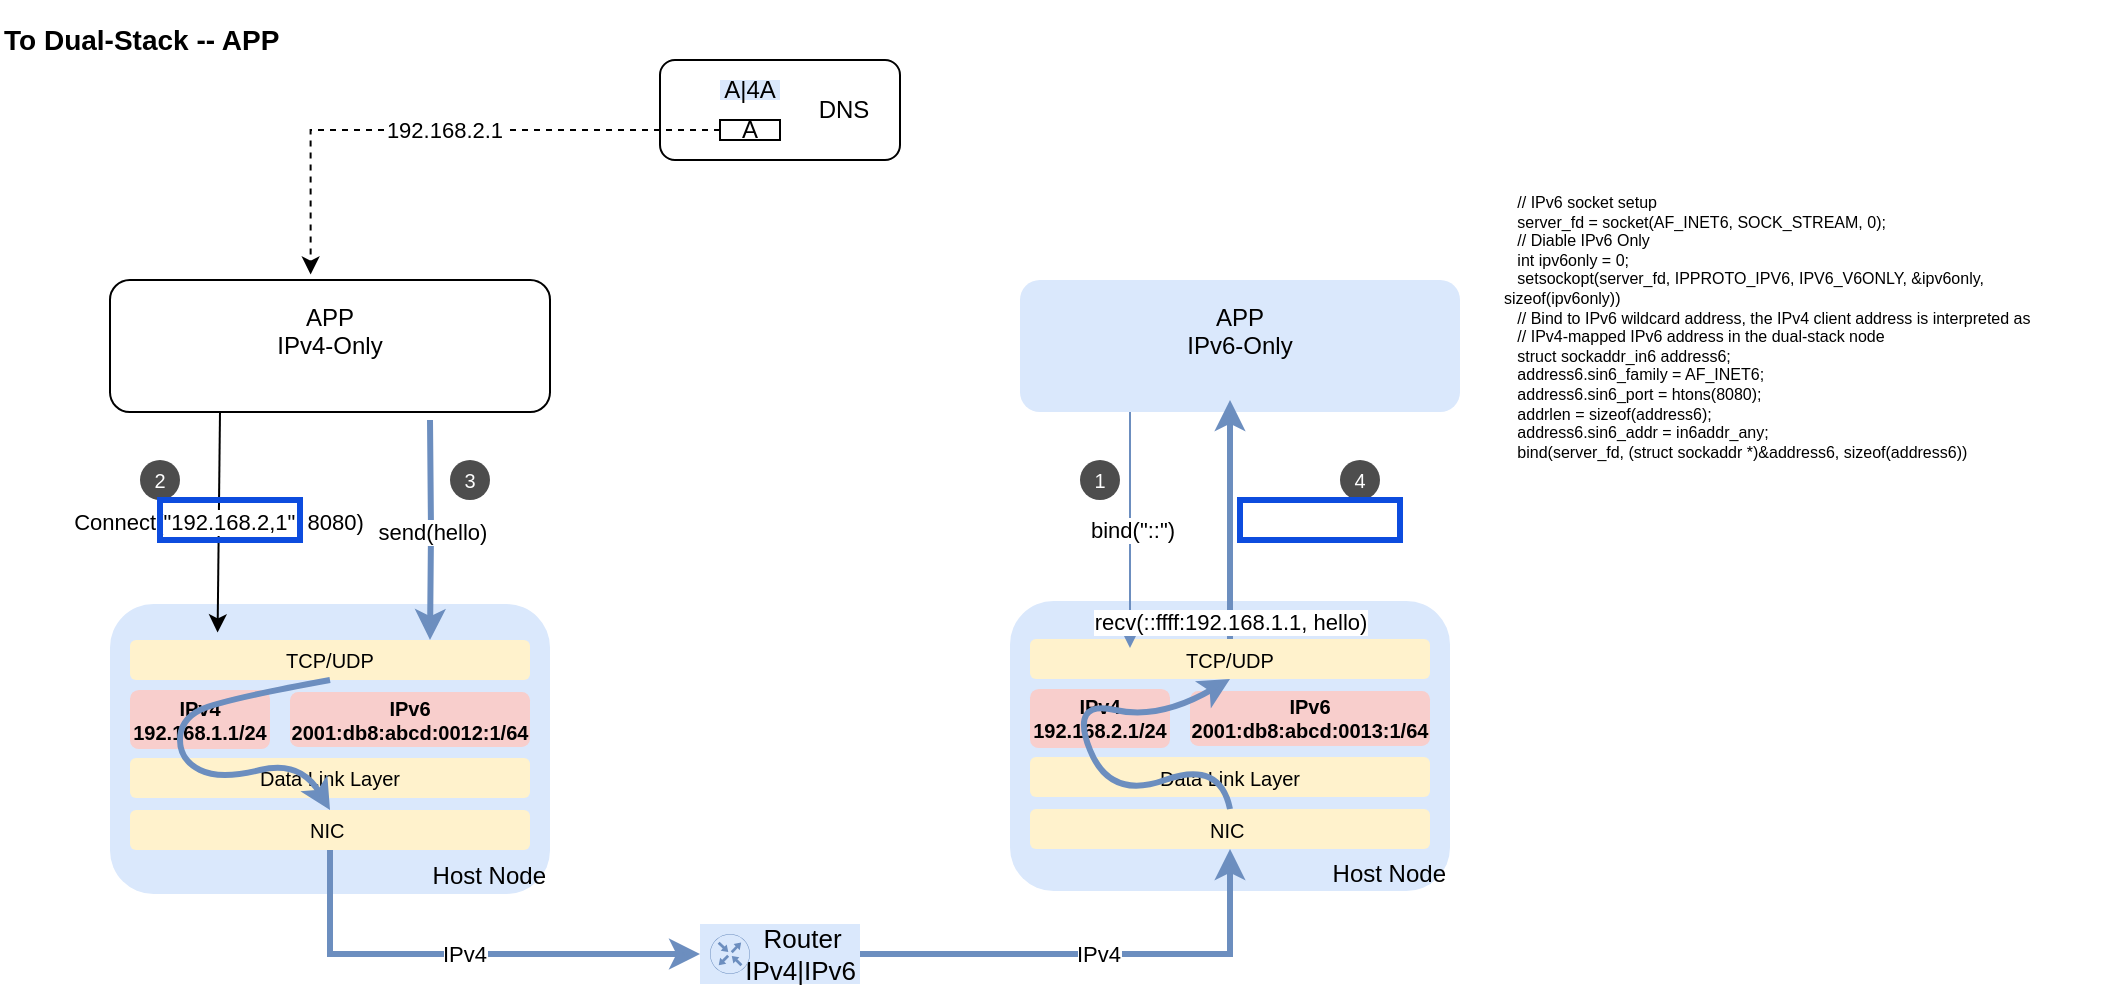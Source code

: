 <mxfile version="24.2.5" type="github">
  <diagram name="Page-1" id="xjiAPtrzyKvg3kKw2uAh">
    <mxGraphModel dx="2440" dy="560" grid="1" gridSize="10" guides="1" tooltips="1" connect="1" arrows="1" fold="1" page="1" pageScale="1" pageWidth="850" pageHeight="450" math="0" shadow="0">
      <root>
        <mxCell id="0" />
        <mxCell id="1" parent="0" />
        <mxCell id="b_SJug2i7i0UwpOHzamp-20" value="To Dual-Stack -- APP" style="rounded=0;whiteSpace=wrap;html=1;align=left;fontSize=14;strokeColor=none;labelBorderColor=none;fontStyle=1;fillColor=none;" vertex="1" parent="1">
          <mxGeometry x="-40" y="460" width="245" height="40" as="geometry" />
        </mxCell>
        <mxCell id="b_SJug2i7i0UwpOHzamp-3" value="Host Node" style="whiteSpace=wrap;html=1;rounded=1;fillColor=#dae8fc;strokeColor=none;verticalAlign=bottom;align=right;" vertex="1" parent="1">
          <mxGeometry x="15" y="762" width="220" height="145" as="geometry" />
        </mxCell>
        <mxCell id="b_SJug2i7i0UwpOHzamp-48" value="" style="group" vertex="1" connectable="0" parent="1">
          <mxGeometry x="25" y="780" width="210" height="120" as="geometry" />
        </mxCell>
        <mxCell id="b_SJug2i7i0UwpOHzamp-22" value="&lt;div style=&quot;&quot;&gt;&lt;span style=&quot;background-color: initial;&quot;&gt;NIC&amp;nbsp;&lt;/span&gt;&lt;/div&gt;" style="rounded=1;whiteSpace=wrap;html=1;fontSize=10;strokeWidth=1;strokeColor=none;fillColor=#fff2cc;align=center;" vertex="1" parent="b_SJug2i7i0UwpOHzamp-48">
          <mxGeometry y="85" width="200" height="20" as="geometry" />
        </mxCell>
        <mxCell id="b_SJug2i7i0UwpOHzamp-24" value="IPv6&lt;div&gt;&lt;div&gt;2001:db8:abcd:0012:1/64&lt;/div&gt;&lt;/div&gt;" style="rounded=1;whiteSpace=wrap;html=1;fontSize=10;strokeWidth=1;strokeColor=none;fillColor=#f8cecc;fontStyle=1" vertex="1" parent="b_SJug2i7i0UwpOHzamp-48">
          <mxGeometry x="80" y="26" width="120" height="27.5" as="geometry" />
        </mxCell>
        <mxCell id="b_SJug2i7i0UwpOHzamp-43" value="Data Link Layer" style="rounded=1;whiteSpace=wrap;html=1;fontSize=10;strokeWidth=1;strokeColor=none;fillColor=#fff2cc;align=center;" vertex="1" parent="b_SJug2i7i0UwpOHzamp-48">
          <mxGeometry y="59" width="200" height="20" as="geometry" />
        </mxCell>
        <mxCell id="b_SJug2i7i0UwpOHzamp-46" value="IPv4&lt;div&gt;192.168.1.1/24&lt;/div&gt;" style="rounded=1;whiteSpace=wrap;html=1;fontSize=10;strokeWidth=1;strokeColor=none;fillColor=#f8cecc;fontStyle=1" vertex="1" parent="b_SJug2i7i0UwpOHzamp-48">
          <mxGeometry y="25" width="70" height="29.5" as="geometry" />
        </mxCell>
        <mxCell id="b_SJug2i7i0UwpOHzamp-47" value="TCP/UDP" style="rounded=1;whiteSpace=wrap;html=1;fontSize=10;strokeWidth=1;strokeColor=none;fillColor=#fff2cc;align=center;" vertex="1" parent="b_SJug2i7i0UwpOHzamp-48">
          <mxGeometry width="200" height="20" as="geometry" />
        </mxCell>
        <mxCell id="b_SJug2i7i0UwpOHzamp-78" value="" style="curved=1;endArrow=classic;html=1;rounded=0;strokeWidth=3;exitX=0.5;exitY=1;exitDx=0;exitDy=0;strokeColor=#6c8ebf;entryX=0.5;entryY=0;entryDx=0;entryDy=0;" edge="1" parent="b_SJug2i7i0UwpOHzamp-48" source="b_SJug2i7i0UwpOHzamp-47" target="b_SJug2i7i0UwpOHzamp-22">
          <mxGeometry width="50" height="50" relative="1" as="geometry">
            <mxPoint x="275" y="75" as="sourcePoint" />
            <mxPoint x="275" y="10" as="targetPoint" />
            <Array as="points">
              <mxPoint x="45" y="30" />
              <mxPoint x="25" y="40" />
              <mxPoint x="25" y="60" />
              <mxPoint x="45" y="70" />
              <mxPoint x="85" y="60" />
            </Array>
          </mxGeometry>
        </mxCell>
        <mxCell id="b_SJug2i7i0UwpOHzamp-49" value="Host Node" style="whiteSpace=wrap;html=1;rounded=1;fillColor=#dae8fc;strokeColor=none;verticalAlign=bottom;align=right;" vertex="1" parent="1">
          <mxGeometry x="465" y="760.5" width="220" height="145" as="geometry" />
        </mxCell>
        <mxCell id="b_SJug2i7i0UwpOHzamp-50" value="" style="group" vertex="1" connectable="0" parent="1">
          <mxGeometry x="475" y="779.5" width="210" height="120" as="geometry" />
        </mxCell>
        <mxCell id="b_SJug2i7i0UwpOHzamp-51" value="&lt;div style=&quot;&quot;&gt;&lt;span style=&quot;background-color: initial;&quot;&gt;NIC&amp;nbsp;&lt;/span&gt;&lt;/div&gt;" style="rounded=1;whiteSpace=wrap;html=1;fontSize=10;strokeWidth=1;strokeColor=none;fillColor=#fff2cc;align=center;" vertex="1" parent="b_SJug2i7i0UwpOHzamp-50">
          <mxGeometry y="85" width="200" height="20" as="geometry" />
        </mxCell>
        <mxCell id="b_SJug2i7i0UwpOHzamp-52" value="IPv6&lt;div&gt;&lt;div&gt;2001:db8:abcd:0013:1/64&lt;/div&gt;&lt;/div&gt;" style="rounded=1;whiteSpace=wrap;html=1;fontSize=10;strokeWidth=1;strokeColor=none;fillColor=#f8cecc;fontStyle=1" vertex="1" parent="b_SJug2i7i0UwpOHzamp-50">
          <mxGeometry x="80" y="26" width="120" height="27.5" as="geometry" />
        </mxCell>
        <mxCell id="b_SJug2i7i0UwpOHzamp-53" value="Data Link Layer" style="rounded=1;whiteSpace=wrap;html=1;fontSize=10;strokeWidth=1;strokeColor=none;fillColor=#fff2cc;align=center;" vertex="1" parent="b_SJug2i7i0UwpOHzamp-50">
          <mxGeometry y="59" width="200" height="20" as="geometry" />
        </mxCell>
        <mxCell id="b_SJug2i7i0UwpOHzamp-54" value="IPv4&lt;div&gt;192.168.2.1/24&lt;/div&gt;" style="rounded=1;whiteSpace=wrap;html=1;fontSize=10;strokeWidth=1;strokeColor=none;fillColor=#f8cecc;fontStyle=1" vertex="1" parent="b_SJug2i7i0UwpOHzamp-50">
          <mxGeometry y="25" width="70" height="29.5" as="geometry" />
        </mxCell>
        <mxCell id="b_SJug2i7i0UwpOHzamp-55" value="TCP/UDP" style="rounded=1;whiteSpace=wrap;html=1;fontSize=10;strokeWidth=1;strokeColor=none;fillColor=#fff2cc;align=center;" vertex="1" parent="b_SJug2i7i0UwpOHzamp-50">
          <mxGeometry width="200" height="20" as="geometry" />
        </mxCell>
        <mxCell id="b_SJug2i7i0UwpOHzamp-60" value="" style="curved=1;endArrow=classic;html=1;rounded=0;strokeWidth=3;exitX=0.5;exitY=0;exitDx=0;exitDy=0;entryX=0.5;entryY=1;entryDx=0;entryDy=0;strokeColor=#6c8ebf;" edge="1" parent="b_SJug2i7i0UwpOHzamp-50" source="b_SJug2i7i0UwpOHzamp-51" target="b_SJug2i7i0UwpOHzamp-55">
          <mxGeometry width="50" height="50" relative="1" as="geometry">
            <mxPoint x="90" y="100.5" as="sourcePoint" />
            <mxPoint x="140" y="50.5" as="targetPoint" />
            <Array as="points">
              <mxPoint x="95" y="60.5" />
              <mxPoint x="40" y="80.5" />
              <mxPoint x="20" y="30.5" />
              <mxPoint x="65" y="40.5" />
            </Array>
          </mxGeometry>
        </mxCell>
        <mxCell id="b_SJug2i7i0UwpOHzamp-10" value="IPv4" style="endArrow=classic;html=1;rounded=0;exitX=1;exitY=0.5;exitDx=0;exitDy=0;fillColor=#dae8fc;strokeColor=#6c8ebf;edgeStyle=orthogonalEdgeStyle;strokeWidth=3;entryX=0.5;entryY=1;entryDx=0;entryDy=0;" edge="1" parent="1" source="b_SJug2i7i0UwpOHzamp-4" target="b_SJug2i7i0UwpOHzamp-51">
          <mxGeometry width="50" height="50" relative="1" as="geometry">
            <mxPoint x="445" y="894" as="sourcePoint" />
            <mxPoint x="580" y="892" as="targetPoint" />
          </mxGeometry>
        </mxCell>
        <mxCell id="b_SJug2i7i0UwpOHzamp-56" value="APP&lt;div&gt;&lt;div style=&quot;&quot;&gt;&lt;span style=&quot;background-color: initial;&quot;&gt;IPv6-Only&lt;/span&gt;&lt;/div&gt;&lt;div data-sider-select-id=&quot;33506169-b03d-43fa-859e-f544d424c816&quot;&gt;&lt;br&gt;&lt;/div&gt;&lt;/div&gt;" style="rounded=1;whiteSpace=wrap;html=1;fillColor=#dae8fc;strokeColor=none;align=center;verticalAlign=middle;" vertex="1" parent="1">
          <mxGeometry x="470" y="600" width="220" height="66" as="geometry" />
        </mxCell>
        <mxCell id="b_SJug2i7i0UwpOHzamp-57" value="&lt;span style=&quot;font-size: 8px;&quot; class=&quot;s1&quot;&gt;&amp;nbsp; &amp;nbsp;// IPv6 socket setup&lt;/span&gt;&lt;br&gt;&lt;span style=&quot;font-size: 8px;&quot; class=&quot;s1&quot;&gt;&lt;span style=&quot;font-size: 8px;&quot; class=&quot;Apple-converted-space&quot;&gt;&amp;nbsp;&amp;nbsp; &lt;/span&gt;server_fd = socket(AF_INET6, SOCK_STREAM, 0);&lt;/span&gt;&lt;br&gt;&lt;span style=&quot;font-size: 8px;&quot; class=&quot;s1&quot;&gt;&lt;span style=&quot;font-size: 8px;&quot; class=&quot;Apple-converted-space&quot;&gt;&amp;nbsp;&amp;nbsp; &lt;/span&gt;// Diable IPv6 Only&lt;/span&gt;&lt;br&gt;&lt;span style=&quot;font-size: 8px;&quot; class=&quot;s1&quot;&gt;&lt;span style=&quot;font-size: 8px;&quot; class=&quot;Apple-converted-space&quot;&gt;&amp;nbsp;&amp;nbsp; &lt;/span&gt;int ipv6only = 0;&lt;/span&gt;&lt;br&gt;&lt;span style=&quot;font-size: 8px;&quot; class=&quot;s1&quot;&gt;&lt;span style=&quot;font-size: 8px;&quot; class=&quot;Apple-converted-space&quot;&gt;&amp;nbsp;&amp;nbsp; &lt;/span&gt;setsockopt(server_fd, IPPROTO_IPV6, IPV6_V6ONLY, &amp;amp;ipv6only, sizeof(ipv6only))&lt;/span&gt;&lt;br&gt;&lt;span style=&quot;font-size: 8px;&quot; class=&quot;s1&quot;&gt;&lt;span style=&quot;font-size: 8px;&quot; class=&quot;Apple-converted-space&quot;&gt;&amp;nbsp;&amp;nbsp; &lt;/span&gt;// Bind to IPv6 wildcard address, the IPv4 client address is interpreted as &lt;span style=&quot;font-size: 8px;&quot; class=&quot;Apple-converted-space&quot;&gt;&amp;nbsp;&lt;/span&gt;&lt;/span&gt;&lt;br&gt;&lt;span style=&quot;font-size: 8px;&quot; class=&quot;s1&quot;&gt;&lt;span style=&quot;font-size: 8px;&quot; class=&quot;Apple-converted-space&quot;&gt;&amp;nbsp;&amp;nbsp; &lt;/span&gt;// IPv4-mapped IPv6 address in the dual-stack node&lt;/span&gt;&lt;br&gt;&lt;span style=&quot;font-size: 8px;&quot; class=&quot;s1&quot;&gt;&lt;span style=&quot;font-size: 8px;&quot; class=&quot;Apple-converted-space&quot;&gt;&amp;nbsp;&amp;nbsp; &lt;/span&gt;struct sockaddr_in6 address6;&lt;/span&gt;&lt;br&gt;&lt;span style=&quot;font-size: 8px;&quot; class=&quot;s1&quot;&gt;&lt;span style=&quot;font-size: 8px;&quot; class=&quot;Apple-converted-space&quot;&gt;&amp;nbsp;&amp;nbsp; &lt;/span&gt;address6.sin6_family = AF_INET6;&lt;/span&gt;&lt;br&gt;&lt;span style=&quot;font-size: 8px;&quot; class=&quot;s1&quot;&gt;&lt;span style=&quot;font-size: 8px;&quot; class=&quot;Apple-converted-space&quot;&gt;&amp;nbsp;&amp;nbsp; &lt;/span&gt;address6.sin6_port = htons(8080);&lt;/span&gt;&lt;br&gt;&lt;span style=&quot;font-size: 8px;&quot; class=&quot;s1&quot;&gt;&lt;span style=&quot;font-size: 8px;&quot; class=&quot;Apple-converted-space&quot;&gt;&amp;nbsp;&amp;nbsp; &lt;/span&gt;addrlen = sizeof(address6);&lt;/span&gt;&lt;br&gt;&lt;span style=&quot;font-size: 8px;&quot; class=&quot;s1&quot;&gt;&lt;span style=&quot;font-size: 8px;&quot; class=&quot;Apple-converted-space&quot;&gt;&amp;nbsp;&amp;nbsp; &lt;/span&gt;address6.sin6_addr = in6addr_any;&lt;/span&gt;&lt;br&gt;&lt;span style=&quot;font-size: 8px;&quot; class=&quot;s1&quot;&gt;&lt;span style=&quot;font-size: 8px;&quot; class=&quot;Apple-converted-space&quot;&gt;&amp;nbsp;&amp;nbsp; &lt;/span&gt;bind(server_fd, (struct sockaddr *)&amp;amp;address6, sizeof(address6))&lt;/span&gt;&lt;br&gt;&lt;p style=&quot;font-size: 8px;&quot; class=&quot;p2&quot;&gt;&lt;span style=&quot;font-size: 8px;&quot; class=&quot;s1&quot;&gt;&lt;span style=&quot;font-size: 8px;&quot; class=&quot;Apple-converted-space&quot;&gt;&amp;nbsp;&amp;nbsp; &amp;nbsp;&lt;/span&gt;&lt;/span&gt;&lt;/p&gt;" style="text;whiteSpace=wrap;html=1;fontSize=8;" vertex="1" parent="1">
          <mxGeometry x="710" y="550" width="300" height="150" as="geometry" />
        </mxCell>
        <mxCell id="b_SJug2i7i0UwpOHzamp-58" value="bind(&quot;::&quot;)" style="endArrow=classic;html=1;rounded=0;exitX=0.25;exitY=1;exitDx=0;exitDy=0;fillColor=#dae8fc;strokeColor=#6c8ebf;edgeStyle=orthogonalEdgeStyle;strokeWidth=1;" edge="1" parent="1" source="b_SJug2i7i0UwpOHzamp-56">
          <mxGeometry width="50" height="50" relative="1" as="geometry">
            <mxPoint x="326" y="947" as="sourcePoint" />
            <mxPoint x="525" y="784" as="targetPoint" />
          </mxGeometry>
        </mxCell>
        <mxCell id="b_SJug2i7i0UwpOHzamp-59" value="recv(::ffff:192.168.1.1, hello)" style="endArrow=classic;html=1;rounded=0;exitX=0.5;exitY=0;exitDx=0;exitDy=0;fillColor=#dae8fc;strokeColor=#6c8ebf;edgeStyle=orthogonalEdgeStyle;strokeWidth=3;" edge="1" parent="1" source="b_SJug2i7i0UwpOHzamp-55">
          <mxGeometry x="-0.005" y="-50" width="50" height="50" relative="1" as="geometry">
            <mxPoint x="326" y="947" as="sourcePoint" />
            <mxPoint x="575" y="660" as="targetPoint" />
            <mxPoint y="1" as="offset" />
          </mxGeometry>
        </mxCell>
        <mxCell id="b_SJug2i7i0UwpOHzamp-61" value="Connect(&quot;192.168.2,1&quot;, 8080)" style="endArrow=classic;html=1;rounded=0;exitX=0.25;exitY=1;exitDx=0;exitDy=0;entryX=0.219;entryY=-0.189;entryDx=0;entryDy=0;entryPerimeter=0;" edge="1" parent="1" source="b_SJug2i7i0UwpOHzamp-62" target="b_SJug2i7i0UwpOHzamp-47">
          <mxGeometry width="50" height="50" relative="1" as="geometry">
            <mxPoint x="150" y="686" as="sourcePoint" />
            <mxPoint x="105" y="790" as="targetPoint" />
          </mxGeometry>
        </mxCell>
        <mxCell id="b_SJug2i7i0UwpOHzamp-62" value="APP&lt;div&gt;&lt;div style=&quot;&quot;&gt;&lt;span style=&quot;background-color: initial;&quot;&gt;IPv4-Only&lt;/span&gt;&lt;/div&gt;&lt;div data-sider-select-id=&quot;33506169-b03d-43fa-859e-f544d424c816&quot;&gt;&lt;br&gt;&lt;/div&gt;&lt;/div&gt;" style="rounded=1;whiteSpace=wrap;html=1;align=center;verticalAlign=middle;" vertex="1" parent="1">
          <mxGeometry x="15" y="600" width="220" height="66" as="geometry" />
        </mxCell>
        <mxCell id="b_SJug2i7i0UwpOHzamp-64" value="send(hello)" style="endArrow=classic;html=1;rounded=0;fillColor=#dae8fc;strokeColor=#6c8ebf;edgeStyle=orthogonalEdgeStyle;strokeWidth=3;entryX=0.75;entryY=0;entryDx=0;entryDy=0;" edge="1" parent="1" target="b_SJug2i7i0UwpOHzamp-47">
          <mxGeometry width="50" height="50" relative="1" as="geometry">
            <mxPoint x="175" y="670" as="sourcePoint" />
            <mxPoint x="585" y="895" as="targetPoint" />
          </mxGeometry>
        </mxCell>
        <mxCell id="b_SJug2i7i0UwpOHzamp-65" value="IPv4" style="endArrow=classic;html=1;rounded=0;exitX=0.5;exitY=1;exitDx=0;exitDy=0;fillColor=#dae8fc;strokeColor=#6c8ebf;edgeStyle=orthogonalEdgeStyle;strokeWidth=3;entryX=0;entryY=0.5;entryDx=0;entryDy=0;" edge="1" parent="1" source="b_SJug2i7i0UwpOHzamp-22" target="b_SJug2i7i0UwpOHzamp-4">
          <mxGeometry width="50" height="50" relative="1" as="geometry">
            <mxPoint x="326" y="947" as="sourcePoint" />
            <mxPoint x="585" y="895" as="targetPoint" />
          </mxGeometry>
        </mxCell>
        <mxCell id="b_SJug2i7i0UwpOHzamp-66" value="" style="group" vertex="1" connectable="0" parent="1">
          <mxGeometry x="310" y="922" width="80" height="30" as="geometry" />
        </mxCell>
        <mxCell id="b_SJug2i7i0UwpOHzamp-4" value="Router&amp;nbsp;&amp;nbsp;&lt;div style=&quot;font-size: 13px;&quot;&gt;IPv4|IPv6&lt;/div&gt;" style="rounded=0;whiteSpace=wrap;html=1;fontSize=13;verticalAlign=middle;align=right;fillColor=#dae8fc;strokeColor=none;" vertex="1" parent="b_SJug2i7i0UwpOHzamp-66">
          <mxGeometry width="80" height="30" as="geometry" />
        </mxCell>
        <mxCell id="b_SJug2i7i0UwpOHzamp-9" value="" style="sketch=0;points=[[0.5,0,0],[1,0.5,0],[0.5,1,0],[0,0.5,0],[0.145,0.145,0],[0.856,0.145,0],[0.855,0.856,0],[0.145,0.855,0]];verticalLabelPosition=bottom;html=1;verticalAlign=top;aspect=fixed;align=center;pointerEvents=1;shape=mxgraph.cisco19.rect;prIcon=router;fillColor=#dae8fc;strokeColor=#6c8ebf;" vertex="1" parent="b_SJug2i7i0UwpOHzamp-66">
          <mxGeometry x="5" y="5" width="20" height="20" as="geometry" />
        </mxCell>
        <mxCell id="b_SJug2i7i0UwpOHzamp-68" value="" style="group" vertex="1" connectable="0" parent="1">
          <mxGeometry x="290" y="490" width="120" height="50" as="geometry" />
        </mxCell>
        <mxCell id="b_SJug2i7i0UwpOHzamp-5" value="DNS&amp;nbsp; &amp;nbsp;&amp;nbsp;" style="rounded=1;whiteSpace=wrap;html=1;align=right;verticalAlign=middle;container=0;" vertex="1" parent="b_SJug2i7i0UwpOHzamp-68">
          <mxGeometry width="120" height="50" as="geometry" />
        </mxCell>
        <mxCell id="b_SJug2i7i0UwpOHzamp-17" value="A|4A" style="rounded=0;whiteSpace=wrap;html=1;fillColor=#dae8fc;strokeColor=none;" vertex="1" parent="b_SJug2i7i0UwpOHzamp-68">
          <mxGeometry x="30" y="10" width="30" height="10" as="geometry" />
        </mxCell>
        <mxCell id="b_SJug2i7i0UwpOHzamp-18" value="A" style="rounded=0;whiteSpace=wrap;html=1;" vertex="1" parent="b_SJug2i7i0UwpOHzamp-68">
          <mxGeometry x="30" y="30" width="30" height="10" as="geometry" />
        </mxCell>
        <mxCell id="b_SJug2i7i0UwpOHzamp-69" value="1" style="ellipse;whiteSpace=wrap;html=1;aspect=fixed;fontSize=10;strokeColor=none;fillColor=#4D4D4D;fontColor=#FFFFFF;" vertex="1" parent="1">
          <mxGeometry x="500" y="690" width="20" height="20" as="geometry" />
        </mxCell>
        <mxCell id="b_SJug2i7i0UwpOHzamp-71" value="4" style="ellipse;whiteSpace=wrap;html=1;aspect=fixed;fontSize=10;strokeColor=none;fillColor=#4D4D4D;fontColor=#FFFFFF;" vertex="1" parent="1">
          <mxGeometry x="630" y="690" width="20" height="20" as="geometry" />
        </mxCell>
        <mxCell id="b_SJug2i7i0UwpOHzamp-72" value="3" style="ellipse;whiteSpace=wrap;html=1;aspect=fixed;fontSize=10;strokeColor=none;fillColor=#4D4D4D;fontColor=#FFFFFF;" vertex="1" parent="1">
          <mxGeometry x="185" y="690" width="20" height="20" as="geometry" />
        </mxCell>
        <mxCell id="b_SJug2i7i0UwpOHzamp-73" value="2" style="ellipse;whiteSpace=wrap;html=1;aspect=fixed;fontSize=10;strokeColor=none;fillColor=#4D4D4D;fontColor=#FFFFFF;" vertex="1" parent="1">
          <mxGeometry x="30" y="690" width="20" height="20" as="geometry" />
        </mxCell>
        <mxCell id="b_SJug2i7i0UwpOHzamp-19" value="192.168.2.1" style="endArrow=classic;html=1;rounded=0;exitX=0;exitY=0.5;exitDx=0;exitDy=0;dashed=1;edgeStyle=orthogonalEdgeStyle;entryX=0.456;entryY=-0.041;entryDx=0;entryDy=0;entryPerimeter=0;" edge="1" parent="1" source="b_SJug2i7i0UwpOHzamp-18" target="b_SJug2i7i0UwpOHzamp-62">
          <mxGeometry width="50" height="50" relative="1" as="geometry">
            <mxPoint x="73.5" y="580" as="sourcePoint" />
            <mxPoint x="153.5" y="556" as="targetPoint" />
          </mxGeometry>
        </mxCell>
        <mxCell id="b_SJug2i7i0UwpOHzamp-79" value="" style="rounded=0;whiteSpace=wrap;html=1;gradientColor=default;fillColor=none;strokeColor=#0d4cde;strokeWidth=3;" vertex="1" parent="1">
          <mxGeometry x="40" y="710" width="70" height="20" as="geometry" />
        </mxCell>
        <mxCell id="b_SJug2i7i0UwpOHzamp-80" value="" style="rounded=0;whiteSpace=wrap;html=1;gradientColor=default;fillColor=none;strokeColor=#0d4cde;strokeWidth=3;" vertex="1" parent="1">
          <mxGeometry x="580" y="710" width="80" height="20" as="geometry" />
        </mxCell>
      </root>
    </mxGraphModel>
  </diagram>
</mxfile>
